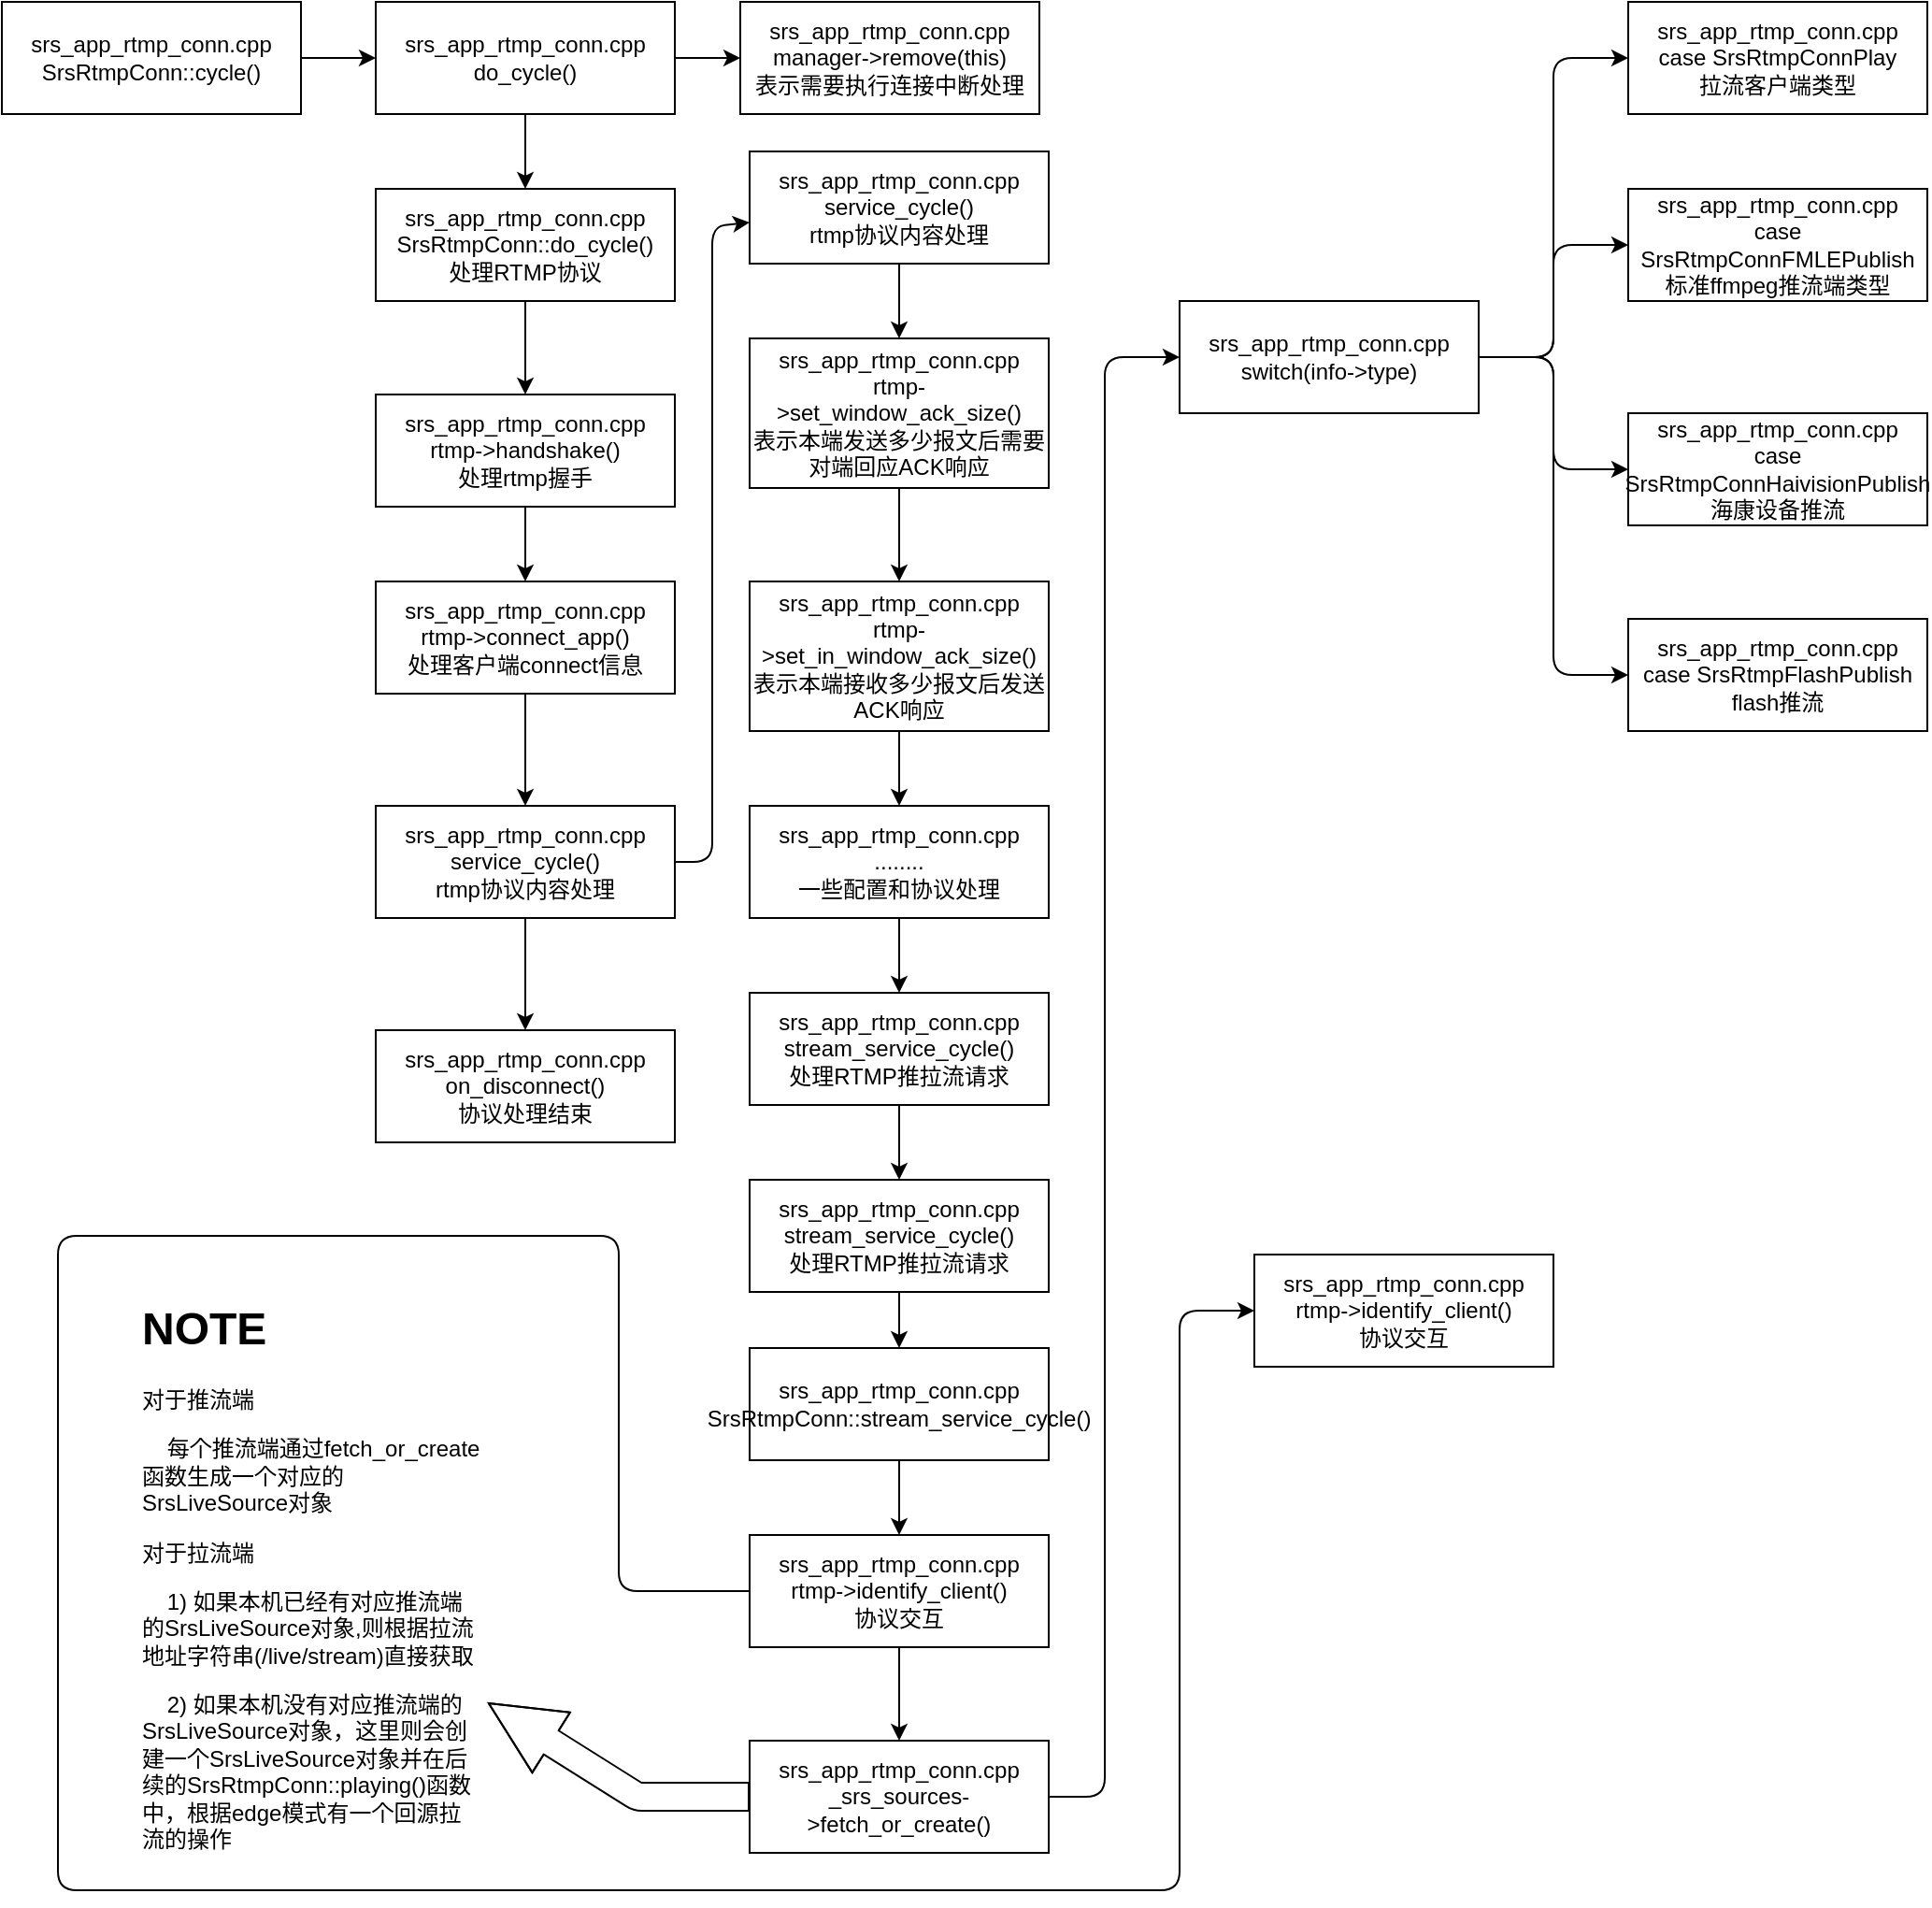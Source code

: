 <mxfile>
    <diagram id="oRfjw8o35emr3UOJ3DWo" name="Page-1">
        <mxGraphModel dx="818" dy="774" grid="1" gridSize="10" guides="1" tooltips="1" connect="1" arrows="1" fold="1" page="1" pageScale="1" pageWidth="850" pageHeight="1100" math="0" shadow="0">
            <root>
                <mxCell id="0"/>
                <mxCell id="1" parent="0"/>
                <mxCell id="4" value="" style="edgeStyle=none;html=1;" parent="1" source="2" target="3" edge="1">
                    <mxGeometry relative="1" as="geometry"/>
                </mxCell>
                <mxCell id="2" value="srs_app_rtmp_conn.cpp&lt;br&gt;SrsRtmpConn::cycle()" style="rounded=0;whiteSpace=wrap;html=1;" parent="1" vertex="1">
                    <mxGeometry x="30" y="70" width="160" height="60" as="geometry"/>
                </mxCell>
                <mxCell id="6" value="" style="edgeStyle=none;html=1;" parent="1" source="3" target="5" edge="1">
                    <mxGeometry relative="1" as="geometry"/>
                </mxCell>
                <mxCell id="8" value="" style="edgeStyle=none;html=1;" parent="1" source="3" target="7" edge="1">
                    <mxGeometry relative="1" as="geometry"/>
                </mxCell>
                <mxCell id="3" value="srs_app_rtmp_conn.cpp&lt;br&gt;do_cycle()" style="rounded=0;whiteSpace=wrap;html=1;" parent="1" vertex="1">
                    <mxGeometry x="230" y="70" width="160" height="60" as="geometry"/>
                </mxCell>
                <mxCell id="5" value="srs_app_rtmp_conn.cpp&lt;br&gt;manager-&amp;gt;remove(this)&lt;br&gt;表示需要执行连接中断处理" style="rounded=0;whiteSpace=wrap;html=1;" parent="1" vertex="1">
                    <mxGeometry x="425" y="70" width="160" height="60" as="geometry"/>
                </mxCell>
                <mxCell id="10" value="" style="edgeStyle=none;html=1;" parent="1" source="7" target="9" edge="1">
                    <mxGeometry relative="1" as="geometry"/>
                </mxCell>
                <mxCell id="7" value="srs_app_rtmp_conn.cpp&lt;br&gt;SrsRtmpConn::do_cycle()&lt;br&gt;处理RTMP协议" style="rounded=0;whiteSpace=wrap;html=1;" parent="1" vertex="1">
                    <mxGeometry x="230" y="170" width="160" height="60" as="geometry"/>
                </mxCell>
                <mxCell id="12" value="" style="edgeStyle=none;html=1;" parent="1" source="9" target="11" edge="1">
                    <mxGeometry relative="1" as="geometry"/>
                </mxCell>
                <mxCell id="9" value="srs_app_rtmp_conn.cpp&lt;br&gt;rtmp-&amp;gt;handshake()&lt;br&gt;处理rtmp握手" style="rounded=0;whiteSpace=wrap;html=1;" parent="1" vertex="1">
                    <mxGeometry x="230" y="280" width="160" height="60" as="geometry"/>
                </mxCell>
                <mxCell id="15" value="" style="edgeStyle=none;html=1;" parent="1" source="11" target="14" edge="1">
                    <mxGeometry relative="1" as="geometry"/>
                </mxCell>
                <mxCell id="11" value="srs_app_rtmp_conn.cpp&lt;br&gt;rtmp-&amp;gt;connect_app()&lt;br&gt;处理客户端connect信息" style="rounded=0;whiteSpace=wrap;html=1;" parent="1" vertex="1">
                    <mxGeometry x="230" y="380" width="160" height="60" as="geometry"/>
                </mxCell>
                <mxCell id="17" value="" style="edgeStyle=none;html=1;" parent="1" source="14" target="16" edge="1">
                    <mxGeometry relative="1" as="geometry"/>
                </mxCell>
                <mxCell id="19" value="" style="edgeStyle=none;html=1;" parent="1" source="14" target="18" edge="1">
                    <mxGeometry relative="1" as="geometry">
                        <Array as="points">
                            <mxPoint x="410" y="530"/>
                            <mxPoint x="410" y="190"/>
                        </Array>
                    </mxGeometry>
                </mxCell>
                <mxCell id="14" value="srs_app_rtmp_conn.cpp&lt;br&gt;service_cycle()&lt;br&gt;rtmp协议内容处理" style="rounded=0;whiteSpace=wrap;html=1;" parent="1" vertex="1">
                    <mxGeometry x="230" y="500" width="160" height="60" as="geometry"/>
                </mxCell>
                <mxCell id="16" value="srs_app_rtmp_conn.cpp&lt;br&gt;on_disconnect()&lt;br&gt;协议处理结束" style="rounded=0;whiteSpace=wrap;html=1;" parent="1" vertex="1">
                    <mxGeometry x="230" y="620" width="160" height="60" as="geometry"/>
                </mxCell>
                <mxCell id="21" value="" style="edgeStyle=none;html=1;" parent="1" source="18" target="20" edge="1">
                    <mxGeometry relative="1" as="geometry"/>
                </mxCell>
                <mxCell id="18" value="srs_app_rtmp_conn.cpp&lt;br&gt;service_cycle()&lt;br&gt;rtmp协议内容处理" style="rounded=0;whiteSpace=wrap;html=1;" parent="1" vertex="1">
                    <mxGeometry x="430" y="150" width="160" height="60" as="geometry"/>
                </mxCell>
                <mxCell id="23" value="" style="edgeStyle=none;html=1;" parent="1" source="20" target="22" edge="1">
                    <mxGeometry relative="1" as="geometry"/>
                </mxCell>
                <mxCell id="20" value="srs_app_rtmp_conn.cpp&lt;br&gt;rtmp-&amp;gt;set_window_ack_size()&lt;br&gt;表示本端发送多少报文后需要对端回应ACK响应" style="rounded=0;whiteSpace=wrap;html=1;" parent="1" vertex="1">
                    <mxGeometry x="430" y="250" width="160" height="80" as="geometry"/>
                </mxCell>
                <mxCell id="25" value="" style="edgeStyle=none;html=1;" parent="1" source="22" target="24" edge="1">
                    <mxGeometry relative="1" as="geometry"/>
                </mxCell>
                <mxCell id="22" value="srs_app_rtmp_conn.cpp&lt;br&gt;rtmp-&amp;gt;set_in_window_ack_size()&lt;br&gt;表示本端接收多少报文后发送ACK响应" style="rounded=0;whiteSpace=wrap;html=1;" parent="1" vertex="1">
                    <mxGeometry x="430" y="380" width="160" height="80" as="geometry"/>
                </mxCell>
                <mxCell id="27" value="" style="edgeStyle=none;html=1;" parent="1" source="24" target="26" edge="1">
                    <mxGeometry relative="1" as="geometry"/>
                </mxCell>
                <mxCell id="24" value="srs_app_rtmp_conn.cpp&lt;br&gt;........&lt;br&gt;一些配置和协议处理" style="rounded=0;whiteSpace=wrap;html=1;" parent="1" vertex="1">
                    <mxGeometry x="430" y="500" width="160" height="60" as="geometry"/>
                </mxCell>
                <mxCell id="29" value="" style="edgeStyle=none;html=1;" parent="1" source="26" target="28" edge="1">
                    <mxGeometry relative="1" as="geometry"/>
                </mxCell>
                <mxCell id="26" value="srs_app_rtmp_conn.cpp&lt;br&gt;stream_service_cycle()&lt;br&gt;处理RTMP推拉流请求" style="rounded=0;whiteSpace=wrap;html=1;" parent="1" vertex="1">
                    <mxGeometry x="430" y="600" width="160" height="60" as="geometry"/>
                </mxCell>
                <mxCell id="31" value="" style="edgeStyle=none;html=1;" parent="1" source="28" target="30" edge="1">
                    <mxGeometry relative="1" as="geometry"/>
                </mxCell>
                <mxCell id="28" value="srs_app_rtmp_conn.cpp&lt;br&gt;stream_service_cycle()&lt;br&gt;处理RTMP推拉流请求" style="rounded=0;whiteSpace=wrap;html=1;" parent="1" vertex="1">
                    <mxGeometry x="430" y="700" width="160" height="60" as="geometry"/>
                </mxCell>
                <mxCell id="33" value="" style="edgeStyle=none;html=1;" parent="1" source="30" target="32" edge="1">
                    <mxGeometry relative="1" as="geometry"/>
                </mxCell>
                <mxCell id="30" value="srs_app_rtmp_conn.cpp&lt;br&gt;SrsRtmpConn::stream_service_cycle()" style="rounded=0;whiteSpace=wrap;html=1;" parent="1" vertex="1">
                    <mxGeometry x="430" y="790" width="160" height="60" as="geometry"/>
                </mxCell>
                <mxCell id="35" value="" style="edgeStyle=none;html=1;" parent="1" source="32" target="34" edge="1">
                    <mxGeometry relative="1" as="geometry"/>
                </mxCell>
                <mxCell id="49" value="" style="edgeStyle=none;html=1;" edge="1" parent="1" source="32" target="48">
                    <mxGeometry relative="1" as="geometry">
                        <Array as="points">
                            <mxPoint x="360" y="920"/>
                            <mxPoint x="360" y="730"/>
                            <mxPoint x="60" y="730"/>
                            <mxPoint x="60" y="1080"/>
                            <mxPoint x="660" y="1080"/>
                            <mxPoint x="660" y="770"/>
                        </Array>
                    </mxGeometry>
                </mxCell>
                <mxCell id="32" value="srs_app_rtmp_conn.cpp&lt;br&gt;rtmp-&amp;gt;identify_client()&lt;br&gt;协议交互" style="rounded=0;whiteSpace=wrap;html=1;" parent="1" vertex="1">
                    <mxGeometry x="430" y="890" width="160" height="60" as="geometry"/>
                </mxCell>
                <mxCell id="39" value="" style="edgeStyle=none;html=1;" edge="1" parent="1" source="34" target="38">
                    <mxGeometry relative="1" as="geometry">
                        <Array as="points">
                            <mxPoint x="620" y="1030"/>
                            <mxPoint x="620" y="260"/>
                        </Array>
                    </mxGeometry>
                </mxCell>
                <mxCell id="34" value="srs_app_rtmp_conn.cpp&lt;br&gt;_srs_sources-&amp;gt;fetch_or_create()" style="rounded=0;whiteSpace=wrap;html=1;" parent="1" vertex="1">
                    <mxGeometry x="430" y="1000" width="160" height="60" as="geometry"/>
                </mxCell>
                <mxCell id="36" value="&lt;h1&gt;NOTE&lt;/h1&gt;&lt;p&gt;对于推流端&lt;/p&gt;&lt;p&gt;&amp;nbsp; &amp;nbsp; 每个推流端通过fetch_or_create函数生成一个对应的SrsLiveSource对象&lt;/p&gt;&lt;p&gt;对于拉流端&lt;/p&gt;&lt;p&gt;&amp;nbsp; &amp;nbsp; 1) 如果本机已经有对应推流端的SrsLiveSource对象,则根据拉流地址字符串(/live/stream)直接获取&lt;/p&gt;&lt;p&gt;&amp;nbsp; &amp;nbsp; 2) 如果本机没有对应推流端的SrsLiveSource对象，这里则会创建一个SrsLiveSource对象&lt;span style=&quot;background-color: initial;&quot;&gt;并在后续的SrsRtmpConn::playing()函数中，根据edge模式有一个回源拉流的操作&lt;/span&gt;&lt;/p&gt;" style="text;html=1;strokeColor=none;fillColor=none;spacing=5;spacingTop=-20;whiteSpace=wrap;overflow=hidden;rounded=0;" vertex="1" parent="1">
                    <mxGeometry x="100" y="760" width="190" height="320" as="geometry"/>
                </mxCell>
                <mxCell id="37" value="" style="shape=flexArrow;endArrow=classic;html=1;endWidth=22;endSize=12.82;width=15;" edge="1" parent="1" source="34" target="36">
                    <mxGeometry width="50" height="50" relative="1" as="geometry">
                        <mxPoint x="330" y="1000" as="sourcePoint"/>
                        <mxPoint x="380" y="950" as="targetPoint"/>
                        <Array as="points">
                            <mxPoint x="370" y="1030"/>
                        </Array>
                    </mxGeometry>
                </mxCell>
                <mxCell id="41" value="" style="edgeStyle=none;html=1;" edge="1" parent="1" source="38" target="40">
                    <mxGeometry relative="1" as="geometry">
                        <Array as="points">
                            <mxPoint x="860" y="260"/>
                            <mxPoint x="860" y="100"/>
                        </Array>
                    </mxGeometry>
                </mxCell>
                <mxCell id="43" value="" style="edgeStyle=none;html=1;" edge="1" parent="1" source="38" target="42">
                    <mxGeometry relative="1" as="geometry">
                        <Array as="points">
                            <mxPoint x="860" y="260"/>
                            <mxPoint x="860" y="200"/>
                        </Array>
                    </mxGeometry>
                </mxCell>
                <mxCell id="45" value="" style="edgeStyle=none;html=1;" edge="1" parent="1" source="38" target="44">
                    <mxGeometry relative="1" as="geometry">
                        <Array as="points">
                            <mxPoint x="860" y="260"/>
                            <mxPoint x="860" y="320"/>
                        </Array>
                    </mxGeometry>
                </mxCell>
                <mxCell id="47" value="" style="edgeStyle=none;html=1;" edge="1" parent="1" source="38" target="46">
                    <mxGeometry relative="1" as="geometry">
                        <Array as="points">
                            <mxPoint x="860" y="260"/>
                            <mxPoint x="860" y="430"/>
                        </Array>
                    </mxGeometry>
                </mxCell>
                <mxCell id="38" value="srs_app_rtmp_conn.cpp&lt;br&gt;switch(info-&amp;gt;type)" style="rounded=0;whiteSpace=wrap;html=1;" vertex="1" parent="1">
                    <mxGeometry x="660" y="230" width="160" height="60" as="geometry"/>
                </mxCell>
                <mxCell id="40" value="srs_app_rtmp_conn.cpp&lt;br&gt;case SrsRtmpConnPlay&lt;br&gt;拉流客户端类型" style="rounded=0;whiteSpace=wrap;html=1;" vertex="1" parent="1">
                    <mxGeometry x="900" y="70" width="160" height="60" as="geometry"/>
                </mxCell>
                <mxCell id="42" value="srs_app_rtmp_conn.cpp&lt;br&gt;case SrsRtmpConnFMLEPublish&lt;br&gt;标准ffmpeg推流端类型" style="rounded=0;whiteSpace=wrap;html=1;" vertex="1" parent="1">
                    <mxGeometry x="900" y="170" width="160" height="60" as="geometry"/>
                </mxCell>
                <mxCell id="44" value="srs_app_rtmp_conn.cpp&lt;br&gt;case SrsRtmpConnHaivisionPublish&lt;br&gt;海康设备推流" style="rounded=0;whiteSpace=wrap;html=1;" vertex="1" parent="1">
                    <mxGeometry x="900" y="290" width="160" height="60" as="geometry"/>
                </mxCell>
                <mxCell id="46" value="srs_app_rtmp_conn.cpp&lt;br&gt;case SrsRtmpFlashPublish&lt;br&gt;flash推流" style="rounded=0;whiteSpace=wrap;html=1;" vertex="1" parent="1">
                    <mxGeometry x="900" y="400" width="160" height="60" as="geometry"/>
                </mxCell>
                <mxCell id="48" value="srs_app_rtmp_conn.cpp&lt;br&gt;rtmp-&amp;gt;identify_client()&lt;br&gt;协议交互" style="rounded=0;whiteSpace=wrap;html=1;" vertex="1" parent="1">
                    <mxGeometry x="700" y="740" width="160" height="60" as="geometry"/>
                </mxCell>
            </root>
        </mxGraphModel>
    </diagram>
</mxfile>